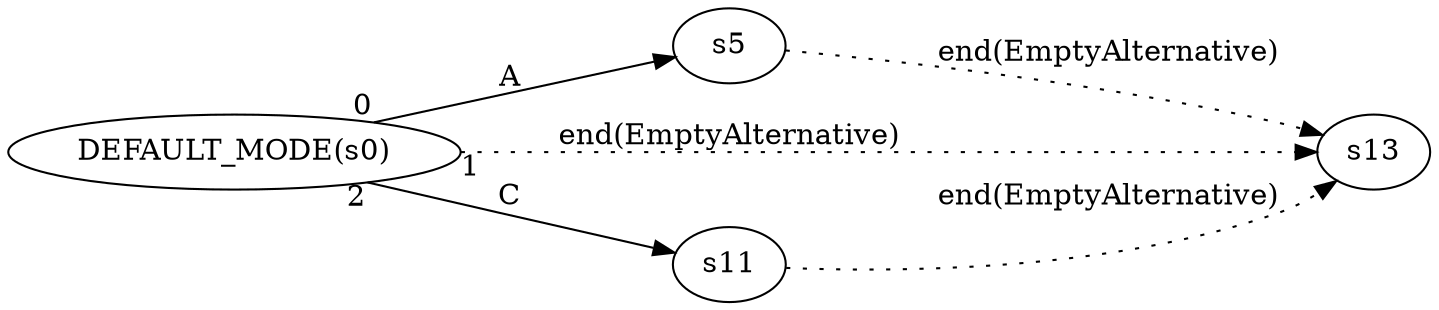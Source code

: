 digraph ATN {
  rankdir=LR;

  "DEFAULT_MODE(s0)" -> s5 [label=A taillabel=0]
  s5 -> s13 [label="end(EmptyAlternative)" style=dotted]
  "DEFAULT_MODE(s0)" -> s13 [label="end(EmptyAlternative)" taillabel=1 style=dotted]
  "DEFAULT_MODE(s0)" -> s11 [label=C taillabel=2]
  s11 -> s13 [label="end(EmptyAlternative)" style=dotted]
}